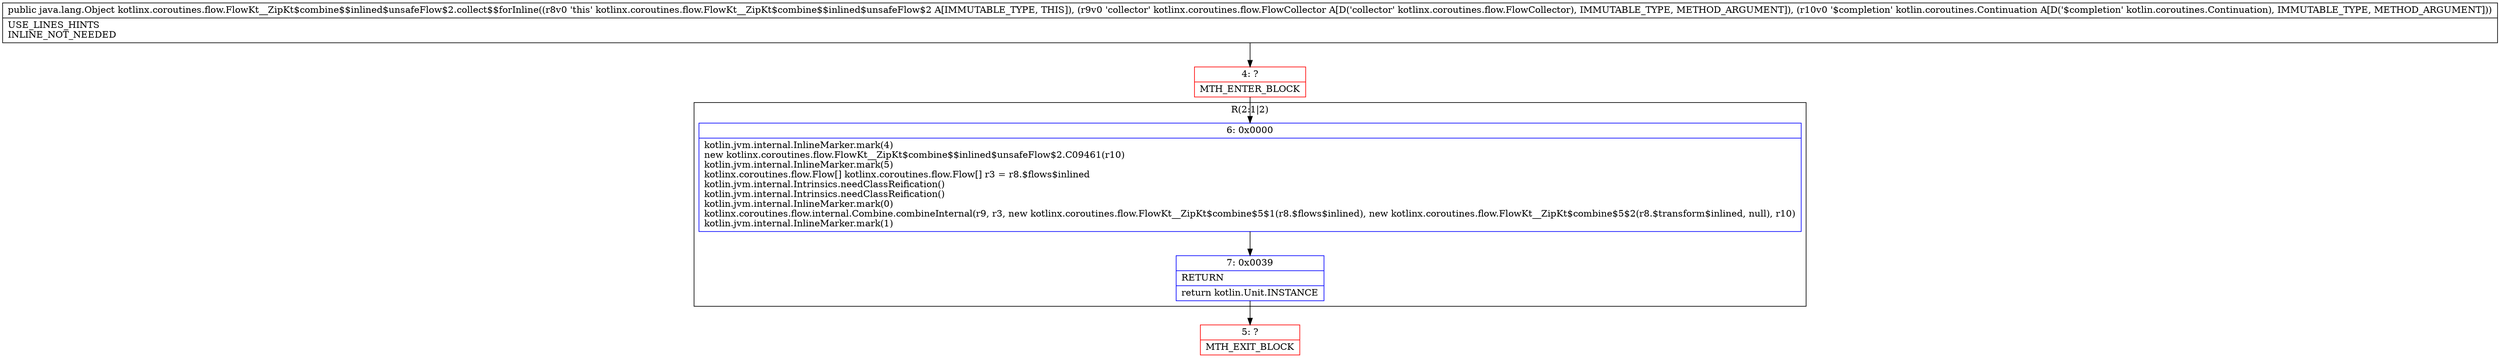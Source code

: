 digraph "CFG forkotlinx.coroutines.flow.FlowKt__ZipKt$combine$$inlined$unsafeFlow$2.collect$$forInline(Lkotlinx\/coroutines\/flow\/FlowCollector;Lkotlin\/coroutines\/Continuation;)Ljava\/lang\/Object;" {
subgraph cluster_Region_317470152 {
label = "R(2:1|2)";
node [shape=record,color=blue];
Node_6 [shape=record,label="{6\:\ 0x0000|kotlin.jvm.internal.InlineMarker.mark(4)\lnew kotlinx.coroutines.flow.FlowKt__ZipKt$combine$$inlined$unsafeFlow$2.C09461(r10)\lkotlin.jvm.internal.InlineMarker.mark(5)\lkotlinx.coroutines.flow.Flow[] kotlinx.coroutines.flow.Flow[] r3 = r8.$flows$inlined\lkotlin.jvm.internal.Intrinsics.needClassReification()\lkotlin.jvm.internal.Intrinsics.needClassReification()\lkotlin.jvm.internal.InlineMarker.mark(0)\lkotlinx.coroutines.flow.internal.Combine.combineInternal(r9, r3, new kotlinx.coroutines.flow.FlowKt__ZipKt$combine$5$1(r8.$flows$inlined), new kotlinx.coroutines.flow.FlowKt__ZipKt$combine$5$2(r8.$transform$inlined, null), r10)\lkotlin.jvm.internal.InlineMarker.mark(1)\l}"];
Node_7 [shape=record,label="{7\:\ 0x0039|RETURN\l|return kotlin.Unit.INSTANCE\l}"];
}
Node_4 [shape=record,color=red,label="{4\:\ ?|MTH_ENTER_BLOCK\l}"];
Node_5 [shape=record,color=red,label="{5\:\ ?|MTH_EXIT_BLOCK\l}"];
MethodNode[shape=record,label="{public java.lang.Object kotlinx.coroutines.flow.FlowKt__ZipKt$combine$$inlined$unsafeFlow$2.collect$$forInline((r8v0 'this' kotlinx.coroutines.flow.FlowKt__ZipKt$combine$$inlined$unsafeFlow$2 A[IMMUTABLE_TYPE, THIS]), (r9v0 'collector' kotlinx.coroutines.flow.FlowCollector A[D('collector' kotlinx.coroutines.flow.FlowCollector), IMMUTABLE_TYPE, METHOD_ARGUMENT]), (r10v0 '$completion' kotlin.coroutines.Continuation A[D('$completion' kotlin.coroutines.Continuation), IMMUTABLE_TYPE, METHOD_ARGUMENT]))  | USE_LINES_HINTS\lINLINE_NOT_NEEDED\l}"];
MethodNode -> Node_4;Node_6 -> Node_7;
Node_7 -> Node_5;
Node_4 -> Node_6;
}

